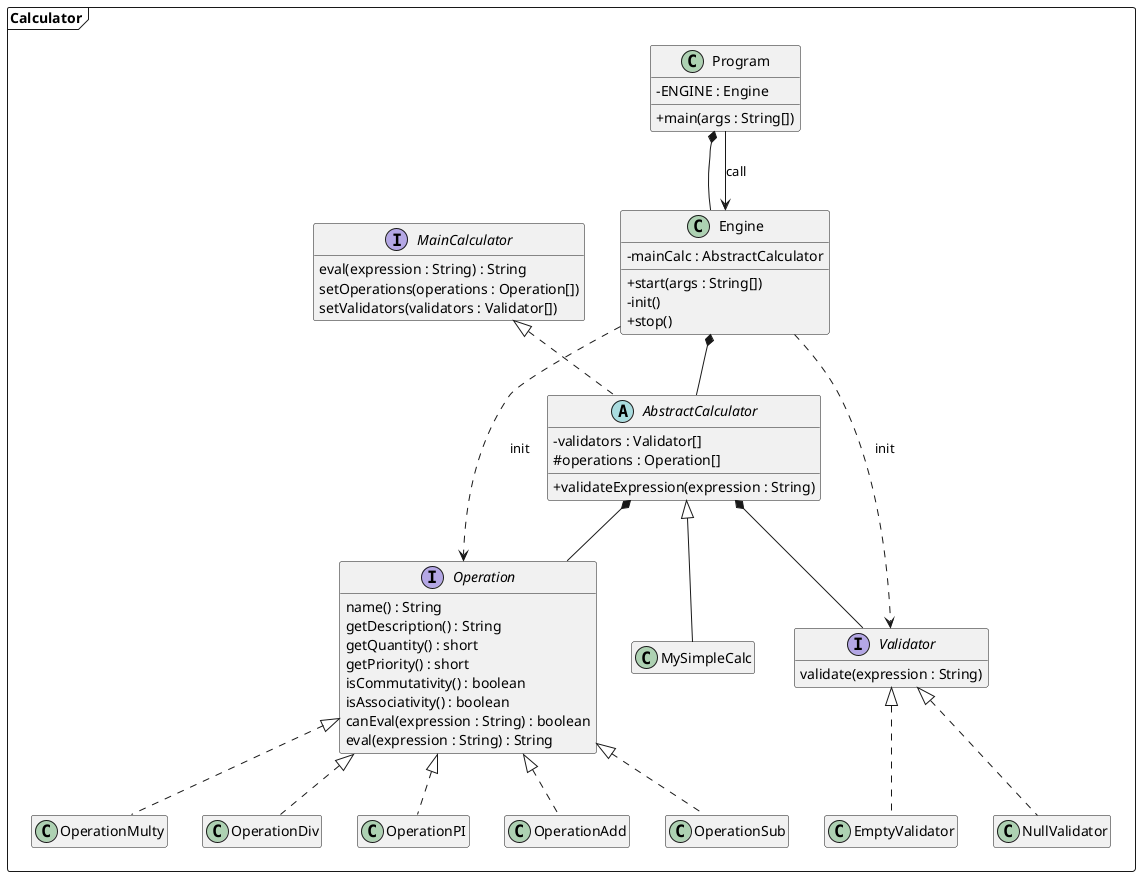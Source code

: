 @startuml
skinparam classAttributeIconSize 0
hide empty members

package Calculator <<Frame>> {
interface MainCalculator {
eval(expression : String) : String
setOperations(operations : Operation[])
setValidators(validators : Validator[])
}

abstract class AbstractCalculator {
- validators : Validator[]
# operations : Operation[]
+ validateExpression(expression : String)
}

interface Operation {
name() : String
getDescription() : String
getQuantity() : short
getPriority() : short
isCommutativity() : boolean
isAssociativity() : boolean
canEval(expression : String) : boolean
eval(expression : String) : String
}

together {
class OperationPI {
}

class OperationAdd {
}

class OperationSub {
}

class OperationMulty {
}

class OperationDiv {
}
}

interface Validator {
validate(expression : String)
}

together {
class EmptyValidator {
}

class NullValidator {
}
}

class MySimpleCalc {
}

class Program {
- ENGINE : Engine
+main(args : String[])
}

class Engine {
- mainCalc : AbstractCalculator
+ start(args : String[])
- init()
+ stop()
}
}

MainCalculator <|.. AbstractCalculator

AbstractCalculator <|-- MySimpleCalc

AbstractCalculator *-- Operation
AbstractCalculator *-- Validator

Program *-- Engine
Program --> Engine : call

Engine *-- AbstractCalculator
Engine .> Operation : init
Engine .> Validator : init

Operation <|.. OperationPI
Operation <|.. OperationAdd
Operation <|.. OperationSub
Operation <|.. OperationMulty
Operation <|.. OperationDiv

Validator <|.. EmptyValidator
Validator <|.. NullValidator
@enduml
